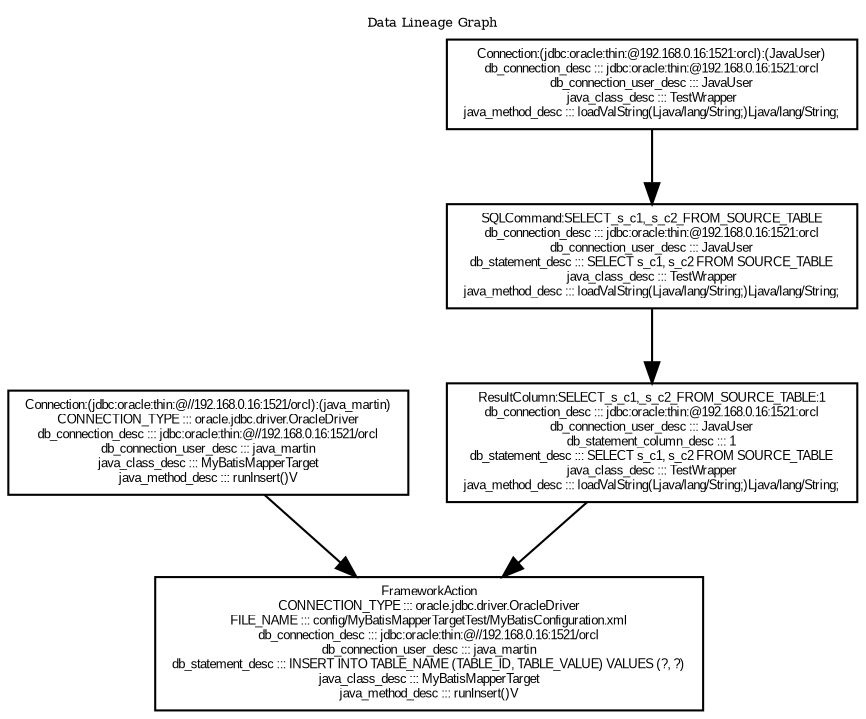 digraph "DirectedGraph" {
graph [concentrate = true,label = "Data Lineage Graph", labelloc=t];center=true;fontsize=6;node [ color=black,shape="box"fontsize=6,fontcolor=black,fontname=Arial];edge [ color=black,fontsize=6,fontcolor=black,fontname=Arial]; 
   "FrameworkAction
CONNECTION_TYPE ::: oracle.jdbc.driver.OracleDriver
FILE_NAME ::: config/MyBatisMapperTargetTest/MyBatisConfiguration.xml
db_connection_desc ::: jdbc:oracle:thin:@//192.168.0.16:1521/orcl
db_connection_user_desc ::: java_martin
db_statement_desc ::: INSERT INTO TABLE_NAME (TABLE_ID, TABLE_VALUE) VALUES (?, ?)
java_class_desc ::: MyBatisMapperTarget
java_method_desc ::: runInsert()V
" [ ]
   "Connection:(jdbc:oracle:thin:@//192.168.0.16:1521/orcl):(java_martin)
CONNECTION_TYPE ::: oracle.jdbc.driver.OracleDriver
db_connection_desc ::: jdbc:oracle:thin:@//192.168.0.16:1521/orcl
db_connection_user_desc ::: java_martin
java_class_desc ::: MyBatisMapperTarget
java_method_desc ::: runInsert()V
" [ ]
   "SQLCommand:SELECT_s_c1,_s_c2_FROM_SOURCE_TABLE
db_connection_desc ::: jdbc:oracle:thin:@192.168.0.16:1521:orcl
db_connection_user_desc ::: JavaUser
db_statement_desc ::: SELECT s_c1, s_c2 FROM SOURCE_TABLE
java_class_desc ::: TestWrapper
java_method_desc ::: loadValString(Ljava/lang/String;)Ljava/lang/String;
" [ ]
   "Connection:(jdbc:oracle:thin:@192.168.0.16:1521:orcl):(JavaUser)
db_connection_desc ::: jdbc:oracle:thin:@192.168.0.16:1521:orcl
db_connection_user_desc ::: JavaUser
java_class_desc ::: TestWrapper
java_method_desc ::: loadValString(Ljava/lang/String;)Ljava/lang/String;
" [ ]
 "Connection:(jdbc:oracle:thin:@//192.168.0.16:1521/orcl):(java_martin)
CONNECTION_TYPE ::: oracle.jdbc.driver.OracleDriver
db_connection_desc ::: jdbc:oracle:thin:@//192.168.0.16:1521/orcl
db_connection_user_desc ::: java_martin
java_class_desc ::: MyBatisMapperTarget
java_method_desc ::: runInsert()V
" -> "FrameworkAction
CONNECTION_TYPE ::: oracle.jdbc.driver.OracleDriver
FILE_NAME ::: config/MyBatisMapperTargetTest/MyBatisConfiguration.xml
db_connection_desc ::: jdbc:oracle:thin:@//192.168.0.16:1521/orcl
db_connection_user_desc ::: java_martin
db_statement_desc ::: INSERT INTO TABLE_NAME (TABLE_ID, TABLE_VALUE) VALUES (?, ?)
java_class_desc ::: MyBatisMapperTarget
java_method_desc ::: runInsert()V
"[style=solid] 
 "SQLCommand:SELECT_s_c1,_s_c2_FROM_SOURCE_TABLE
db_connection_desc ::: jdbc:oracle:thin:@192.168.0.16:1521:orcl
db_connection_user_desc ::: JavaUser
db_statement_desc ::: SELECT s_c1, s_c2 FROM SOURCE_TABLE
java_class_desc ::: TestWrapper
java_method_desc ::: loadValString(Ljava/lang/String;)Ljava/lang/String;
" -> "ResultColumn:SELECT_s_c1,_s_c2_FROM_SOURCE_TABLE:1
db_connection_desc ::: jdbc:oracle:thin:@192.168.0.16:1521:orcl
db_connection_user_desc ::: JavaUser
db_statement_column_desc ::: 1
db_statement_desc ::: SELECT s_c1, s_c2 FROM SOURCE_TABLE
java_class_desc ::: TestWrapper
java_method_desc ::: loadValString(Ljava/lang/String;)Ljava/lang/String;
"[style=solid] 
 "ResultColumn:SELECT_s_c1,_s_c2_FROM_SOURCE_TABLE:1
db_connection_desc ::: jdbc:oracle:thin:@192.168.0.16:1521:orcl
db_connection_user_desc ::: JavaUser
db_statement_column_desc ::: 1
db_statement_desc ::: SELECT s_c1, s_c2 FROM SOURCE_TABLE
java_class_desc ::: TestWrapper
java_method_desc ::: loadValString(Ljava/lang/String;)Ljava/lang/String;
" -> "FrameworkAction
CONNECTION_TYPE ::: oracle.jdbc.driver.OracleDriver
FILE_NAME ::: config/MyBatisMapperTargetTest/MyBatisConfiguration.xml
db_connection_desc ::: jdbc:oracle:thin:@//192.168.0.16:1521/orcl
db_connection_user_desc ::: java_martin
db_statement_desc ::: INSERT INTO TABLE_NAME (TABLE_ID, TABLE_VALUE) VALUES (?, ?)
java_class_desc ::: MyBatisMapperTarget
java_method_desc ::: runInsert()V
"[style=solid] 
 "Connection:(jdbc:oracle:thin:@192.168.0.16:1521:orcl):(JavaUser)
db_connection_desc ::: jdbc:oracle:thin:@192.168.0.16:1521:orcl
db_connection_user_desc ::: JavaUser
java_class_desc ::: TestWrapper
java_method_desc ::: loadValString(Ljava/lang/String;)Ljava/lang/String;
" -> "SQLCommand:SELECT_s_c1,_s_c2_FROM_SOURCE_TABLE
db_connection_desc ::: jdbc:oracle:thin:@192.168.0.16:1521:orcl
db_connection_user_desc ::: JavaUser
db_statement_desc ::: SELECT s_c1, s_c2 FROM SOURCE_TABLE
java_class_desc ::: TestWrapper
java_method_desc ::: loadValString(Ljava/lang/String;)Ljava/lang/String;
"[style=solid] 

}
